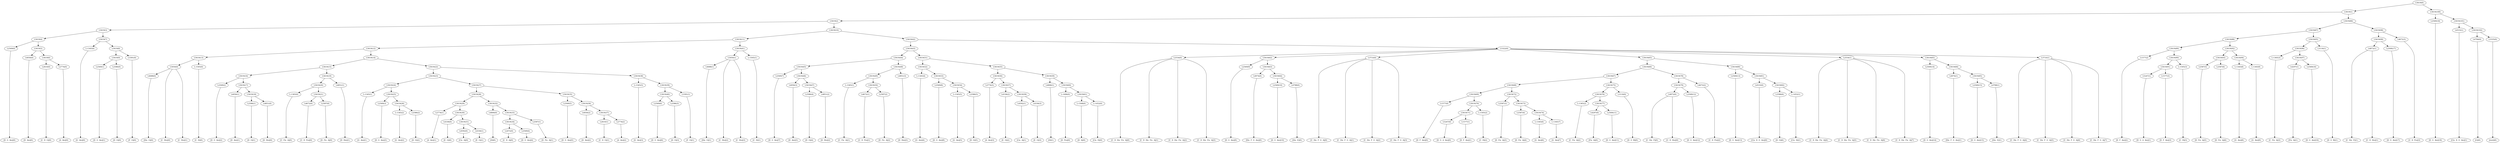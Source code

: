 digraph sample{
"L2569(0)"->"[D  G  Ais](0)"
"L4056(0)"->"[D  Ais](0)"
"L2610(0)"->"[C  D  G](0)"
"L2774(0)"->"[A  Ais](0)"
"L5619(6)"->"L2610(0)"
"L5619(6)"->"L2774(0)"
"L5619(5)"->"L4056(0)"
"L5619(5)"->"L5619(6)"
"L5619(4)"->"L2569(0)"
"L5619(4)"->"L5619(5)"
"L-1345(0)"->"[G  Ais](0)"
"L2569(1)"->"[D  G  Ais](1)"
"L2586(0)"->"[D  G](0)"
"L5619(9)"->"L2569(1)"
"L5619(9)"->"L2586(0)"
"L3391(0)"->"[F  G](0)"
"L5619(8)"->"L5619(9)"
"L5619(8)"->"L3391(0)"
"L5619(7)"->"L-1345(0)"
"L5619(7)"->"L5619(8)"
"L5619(3)"->"L5619(4)"
"L5619(3)"->"L5619(7)"
"L4688(0)"->"[Dis  G](0)"
"L5050(0)"->"[C  Dis](0)"
"L5050(0)"->"L4688(0)"
"L5050(0)"->"[C  Dis](1)"
"L-1505(0)"->"[C  D](0)"
"L5619(13)"->"L5050(0)"
"L5619(13)"->"L-1505(0)"
"L2569(2)"->"[D  G  Ais](2)"
"L4056(1)"->"[D  Ais](1)"
"L2586(1)"->"[D  G](1)"
"L4851(0)"->"[D  Dis](0)"
"L5619(18)"->"L2586(1)"
"L5619(18)"->"L4851(0)"
"L5619(17)"->"L4056(1)"
"L5619(17)"->"L5619(18)"
"L5619(16)"->"L2569(2)"
"L5619(16)"->"L5619(17)"
"L-1365(0)"->"[C  Fis  A](0)"
"L4672(0)"->"[C  D  Fis](0)"
"L2587(0)"->"[D  Fis  A](0)"
"L5619(21)"->"L4672(0)"
"L5619(21)"->"L2587(0)"
"L5619(20)"->"L-1365(0)"
"L5619(20)"->"L5619(21)"
"L4851(1)"->"[D  Dis](1)"
"L5619(19)"->"L5619(20)"
"L5619(19)"->"L4851(1)"
"L5619(15)"->"L5619(16)"
"L5619(15)"->"L5619(19)"
"L-1345(1)"->"[G  Ais](1)"
"L2569(3)"->"[D  G  Ais](3)"
"L-1345(2)"->"[G  Ais](2)"
"L2586(2)"->"[D  G](2)"
"L5619(26)"->"L-1345(2)"
"L5619(26)"->"L2586(2)"
"L5619(25)"->"L2569(3)"
"L5619(25)"->"L5619(26)"
"L5619(24)"->"L-1345(1)"
"L5619(24)"->"L5619(25)"
"L2774(1)"->"[A  Ais](1)"
"L4336(0)"->"[E  G](0)"
"L4592(0)"->"[Cis  A](0)"
"L4336(1)"->"[E  G](1)"
"L5619(31)"->"L4592(0)"
"L5619(31)"->"L4336(1)"
"L5619(30)"->"L4336(0)"
"L5619(30)"->"L5619(31)"
"L5619(29)"->"L2774(1)"
"L5619(29)"->"L5619(30)"
"L4806(0)"->"[D](0)"
"L2472(0)"->"[C  D  A](0)"
"L2569(4)"->"[D  G  Ais](4)"
"L5619(34)"->"L2472(0)"
"L5619(34)"->"L2569(4)"
"L2587(1)"->"[D  Fis  A](1)"
"L5619(33)"->"L5619(34)"
"L5619(33)"->"L2587(1)"
"L5619(32)"->"L4806(0)"
"L5619(32)"->"L5619(33)"
"L5619(28)"->"L5619(29)"
"L5619(28)"->"L5619(32)"
"L2569(5)"->"[D  G  Ais](5)"
"L4056(2)"->"[D  Ais](2)"
"L2610(1)"->"[C  D  G](1)"
"L2774(2)"->"[A  Ais](2)"
"L5619(37)"->"L2610(1)"
"L5619(37)"->"L2774(2)"
"L5619(36)"->"L4056(2)"
"L5619(36)"->"L5619(37)"
"L5619(35)"->"L2569(5)"
"L5619(35)"->"L5619(36)"
"L5619(27)"->"L5619(28)"
"L5619(27)"->"L5619(35)"
"L5619(23)"->"L5619(24)"
"L5619(23)"->"L5619(27)"
"L-1345(3)"->"[G  Ais](3)"
"L2569(6)"->"[D  G  Ais](6)"
"L2586(3)"->"[D  G](3)"
"L5619(40)"->"L2569(6)"
"L5619(40)"->"L2586(3)"
"L3391(1)"->"[F  G](1)"
"L5619(39)"->"L5619(40)"
"L5619(39)"->"L3391(1)"
"L5619(38)"->"L-1345(3)"
"L5619(38)"->"L5619(39)"
"L5619(22)"->"L5619(23)"
"L5619(22)"->"L5619(38)"
"L5619(14)"->"L5619(15)"
"L5619(14)"->"L5619(22)"
"L5619(12)"->"L5619(13)"
"L5619(12)"->"L5619(14)"
"L4688(1)"->"[Dis  G](1)"
"L5050(1)"->"[C  Dis](2)"
"L5050(1)"->"L4688(1)"
"L5050(1)"->"[C  Dis](3)"
"L-1505(1)"->"[C  D](1)"
"L5619(41)"->"L5050(1)"
"L5619(41)"->"L-1505(1)"
"L5619(11)"->"L5619(12)"
"L5619(11)"->"L5619(41)"
"L2569(7)"->"[D  G  Ais](7)"
"L4056(3)"->"[D  Ais](3)"
"L2586(4)"->"[D  G](4)"
"L4851(2)"->"[D  Dis](2)"
"L5619(47)"->"L2586(4)"
"L5619(47)"->"L4851(2)"
"L5619(46)"->"L4056(3)"
"L5619(46)"->"L5619(47)"
"L5619(45)"->"L2569(7)"
"L5619(45)"->"L5619(46)"
"L-1365(1)"->"[C  Fis  A](1)"
"L4672(1)"->"[C  D  Fis](1)"
"L2587(2)"->"[D  Fis  A](2)"
"L5619(50)"->"L4672(1)"
"L5619(50)"->"L2587(2)"
"L5619(49)"->"L-1365(1)"
"L5619(49)"->"L5619(50)"
"L4851(3)"->"[D  Dis](3)"
"L5619(48)"->"L5619(49)"
"L5619(48)"->"L4851(3)"
"L5619(44)"->"L5619(45)"
"L5619(44)"->"L5619(48)"
"L-1345(4)"->"[G  Ais](4)"
"L2569(8)"->"[D  G  Ais](8)"
"L-1345(5)"->"[G  Ais](5)"
"L2586(5)"->"[D  G](5)"
"L5619(54)"->"L-1345(5)"
"L5619(54)"->"L2586(5)"
"L5619(53)"->"L2569(8)"
"L5619(53)"->"L5619(54)"
"L5619(52)"->"L-1345(4)"
"L5619(52)"->"L5619(53)"
"L2774(3)"->"[A  Ais](3)"
"L4336(2)"->"[E  G](2)"
"L4592(1)"->"[Cis  A](1)"
"L4336(3)"->"[E  G](3)"
"L5619(58)"->"L4592(1)"
"L5619(58)"->"L4336(3)"
"L5619(57)"->"L4336(2)"
"L5619(57)"->"L5619(58)"
"L5619(56)"->"L2774(3)"
"L5619(56)"->"L5619(57)"
"L4806(1)"->"[D](1)"
"L-1496(0)"->"[D  Fis](0)"
"L-1568(0)"->"[D  A](0)"
"L-1452(0)"->"[Cis  D](0)"
"L5619(61)"->"L-1568(0)"
"L5619(61)"->"L-1452(0)"
"L5619(60)"->"L-1496(0)"
"L5619(60)"->"L5619(61)"
"L5619(59)"->"L4806(1)"
"L5619(59)"->"L5619(60)"
"L5619(55)"->"L5619(56)"
"L5619(55)"->"L5619(59)"
"L5619(51)"->"L5619(52)"
"L5619(51)"->"L5619(55)"
"L5619(43)"->"L5619(44)"
"L5619(43)"->"L5619(51)"
"L2554(0)"->"[C  D  Dis  Fis  A](0)"
"L2554(0)"->"[C  D  Dis  Fis  A](1)"
"L2554(0)"->"[C  D  Dis  Fis  A](2)"
"L2554(0)"->"[C  D  Dis  Fis  A](3)"
"L2569(9)"->"[D  G  Ais](9)"
"L4974(0)"->"[Dis  F  G  Ais](0)"
"L2569(10)"->"[D  G  Ais](10)"
"L4788(0)"->"[Dis  E](0)"
"L5619(64)"->"L2569(10)"
"L5619(64)"->"L4788(0)"
"L5619(63)"->"L4974(0)"
"L5619(63)"->"L5619(64)"
"L5619(62)"->"L2569(9)"
"L5619(62)"->"L5619(63)"
"L3733(0)"->"[C  Dis  F  G  A](0)"
"L3733(0)"->"[C  Dis  F  G  A](1)"
"L3733(0)"->"[C  Dis  F  G  A](2)"
"L3733(0)"->"[C  Dis  F  G  A](3)"
"L1577(0)"->"[D  F  Ais](0)"
"L5247(0)"->"[D  G  A  Ais](0)"
"L1577(1)"->"[D  F  Ais](1)"
"L5619(71)"->"L5247(0)"
"L5619(71)"->"L1577(1)"
"L-1505(2)"->"[C  D](2)"
"L5619(70)"->"L5619(71)"
"L5619(70)"->"L-1505(2)"
"L5619(69)"->"L1577(0)"
"L5619(69)"->"L5619(70)"
"L2587(3)"->"[D  Fis  A](3)"
"L2587(4)"->"[D  Fis  A](4)"
"L-1345(6)"->"[G  Ais](6)"
"L-1345(7)"->"[G  Ais](7)"
"L5619(74)"->"L-1345(6)"
"L5619(74)"->"L-1345(7)"
"L5619(73)"->"L2587(4)"
"L5619(73)"->"L5619(74)"
"L5619(72)"->"L2587(3)"
"L5619(72)"->"L5619(73)"
"L5619(68)"->"L5619(69)"
"L5619(68)"->"L5619(72)"
"L-1365(2)"->"[C  Fis  A](2)"
"L4297(0)"->"[Fis  A](0)"
"L2569(11)"->"[D  G  Ais](11)"
"L5619(77)"->"L4297(0)"
"L5619(77)"->"L2569(11)"
"L5619(76)"->"L-1365(2)"
"L5619(76)"->"L5619(77)"
"L3116(0)"->"[D  G  B](0)"
"L5619(75)"->"L5619(76)"
"L5619(75)"->"L3116(0)"
"L5619(67)"->"L5619(68)"
"L5619(67)"->"L5619(75)"
"L4872(0)"->"[C  Dis  F](0)"
"L4872(0)"->"[C  D  Dis](0)"
"L2569(12)"->"[D  G  Ais](12)"
"L5619(79)"->"L4872(0)"
"L5619(79)"->"L2569(12)"
"L4672(2)"->"[C  D  Fis](2)"
"L5619(78)"->"L5619(79)"
"L5619(78)"->"L4672(2)"
"L5619(66)"->"L5619(67)"
"L5619(66)"->"L5619(78)"
"L2569(13)"->"[D  G  Ais](13)"
"L4533(0)"->"[Cis  D  G  Ais](0)"
"L2586(6)"->"[D  G](6)"
"L-1452(1)"->"[Cis  D](1)"
"L5619(82)"->"L2586(6)"
"L5619(82)"->"L-1452(1)"
"L5619(81)"->"L4533(0)"
"L5619(81)"->"L5619(82)"
"L5619(80)"->"L2569(13)"
"L5619(80)"->"L5619(81)"
"L5619(65)"->"L5619(66)"
"L5619(65)"->"L5619(80)"
"L2554(1)"->"[C  D  Dis  Fis  A](4)"
"L2554(1)"->"[C  D  Dis  Fis  A](5)"
"L2554(1)"->"[C  D  Dis  Fis  A](6)"
"L2554(1)"->"[C  D  Dis  Fis  A](7)"
"L2569(14)"->"[D  G  Ais](14)"
"L4974(1)"->"[Dis  F  G  Ais](1)"
"L2569(15)"->"[D  G  Ais](15)"
"L4788(1)"->"[Dis  E](1)"
"L5619(85)"->"L2569(15)"
"L5619(85)"->"L4788(1)"
"L5619(84)"->"L4974(1)"
"L5619(84)"->"L5619(85)"
"L5619(83)"->"L2569(14)"
"L5619(83)"->"L5619(84)"
"L3733(1)"->"[C  Dis  F  G  A](4)"
"L3733(1)"->"[C  Dis  F  G  A](5)"
"L3733(1)"->"[C  Dis  F  G  A](6)"
"L3733(1)"->"[C  Dis  F  G  A](7)"
"L5322(0)"->"L2554(0)"
"L5322(0)"->"L5619(62)"
"L5322(0)"->"L3733(0)"
"L5322(0)"->"L5619(65)"
"L5322(0)"->"L2554(1)"
"L5322(0)"->"L5619(83)"
"L5322(0)"->"L3733(1)"
"L5619(42)"->"L5619(43)"
"L5619(42)"->"L5322(0)"
"L5619(10)"->"L5619(11)"
"L5619(10)"->"L5619(42)"
"L5619(2)"->"L5619(3)"
"L5619(2)"->"L5619(10)"
"L1577(2)"->"[D  F  Ais](2)"
"L5247(1)"->"[D  G  A  Ais](1)"
"L1577(3)"->"[D  F  Ais](3)"
"L5619(91)"->"L5247(1)"
"L5619(91)"->"L1577(3)"
"L-1505(3)"->"[C  D](3)"
"L5619(90)"->"L5619(91)"
"L5619(90)"->"L-1505(3)"
"L5619(89)"->"L1577(2)"
"L5619(89)"->"L5619(90)"
"L2587(5)"->"[D  Fis  A](5)"
"L2587(6)"->"[D  Fis  A](6)"
"L5619(93)"->"L2587(5)"
"L5619(93)"->"L2587(6)"
"L-1345(8)"->"[G  Ais](8)"
"L-1345(9)"->"[G  Ais](9)"
"L5619(94)"->"L-1345(8)"
"L5619(94)"->"L-1345(9)"
"L5619(92)"->"L5619(93)"
"L5619(92)"->"L5619(94)"
"L5619(88)"->"L5619(89)"
"L5619(88)"->"L5619(92)"
"L-1365(3)"->"[C  Fis  A](3)"
"L4297(1)"->"[Fis  A](1)"
"L2569(16)"->"[D  G  Ais](16)"
"L5619(97)"->"L4297(1)"
"L5619(97)"->"L2569(16)"
"L5619(96)"->"L-1365(3)"
"L5619(96)"->"L5619(97)"
"L3116(1)"->"[D  G  B](1)"
"L5619(95)"->"L5619(96)"
"L5619(95)"->"L3116(1)"
"L5619(87)"->"L5619(88)"
"L5619(87)"->"L5619(95)"
"L4872(1)"->"[C  Dis  F](1)"
"L4872(1)"->"[C  D  Dis](1)"
"L2569(17)"->"[D  G  Ais](17)"
"L5619(99)"->"L4872(1)"
"L5619(99)"->"L2569(17)"
"L4672(3)"->"[C  D  Fis](3)"
"L5619(98)"->"L5619(99)"
"L5619(98)"->"L4672(3)"
"L5619(86)"->"L5619(87)"
"L5619(86)"->"L5619(98)"
"L5619(1)"->"L5619(2)"
"L5619(1)"->"L5619(86)"
"L2569(18)"->"[D  G  Ais](18)"
"L4533(1)"->"[Cis  D  G  Ais](1)"
"L4794(0)"->"[G](0)"
"L3335(0)"->"[rest](0)"
"L5619(102)"->"L4794(0)"
"L5619(102)"->"L3335(0)"
"L5619(101)"->"L4533(1)"
"L5619(101)"->"L5619(102)"
"L5619(100)"->"L2569(18)"
"L5619(100)"->"L5619(101)"
"L5619(0)"->"L5619(1)"
"L5619(0)"->"L5619(100)"
{rank = min; "L5619(0)"}
{rank = same; "L5619(1)"; "L5619(100)";}
{rank = same; "L5619(2)"; "L5619(86)"; "L2569(18)"; "L5619(101)";}
{rank = same; "L5619(3)"; "L5619(10)"; "L5619(87)"; "L5619(98)"; "L4533(1)"; "L5619(102)";}
{rank = same; "L5619(4)"; "L5619(7)"; "L5619(11)"; "L5619(42)"; "L5619(88)"; "L5619(95)"; "L5619(99)"; "L4672(3)"; "L4794(0)"; "L3335(0)";}
{rank = same; "L2569(0)"; "L5619(5)"; "L-1345(0)"; "L5619(8)"; "L5619(12)"; "L5619(41)"; "L5619(43)"; "L5322(0)"; "L5619(89)"; "L5619(92)"; "L5619(96)"; "L3116(1)"; "L4872(1)"; "L2569(17)";}
{rank = same; "L4056(0)"; "L5619(6)"; "L5619(9)"; "L3391(0)"; "L5619(13)"; "L5619(14)"; "L5050(1)"; "L-1505(1)"; "L5619(44)"; "L5619(51)"; "L2554(0)"; "L5619(62)"; "L3733(0)"; "L5619(65)"; "L2554(1)"; "L5619(83)"; "L3733(1)"; "L1577(2)"; "L5619(90)"; "L5619(93)"; "L5619(94)"; "L-1365(3)"; "L5619(97)";}
{rank = same; "L2610(0)"; "L2774(0)"; "L2569(1)"; "L2586(0)"; "L5050(0)"; "L-1505(0)"; "L5619(15)"; "L5619(22)"; "L4688(1)"; "L5619(45)"; "L5619(48)"; "L5619(52)"; "L5619(55)"; "L2569(9)"; "L5619(63)"; "L5619(66)"; "L5619(80)"; "L2569(14)"; "L5619(84)"; "L5619(91)"; "L-1505(3)"; "L2587(5)"; "L2587(6)"; "L-1345(8)"; "L-1345(9)"; "L4297(1)"; "L2569(16)";}
{rank = same; "L4688(0)"; "L5619(16)"; "L5619(19)"; "L5619(23)"; "L5619(38)"; "L2569(7)"; "L5619(46)"; "L5619(49)"; "L4851(3)"; "L-1345(4)"; "L5619(53)"; "L5619(56)"; "L5619(59)"; "L4974(0)"; "L5619(64)"; "L5619(67)"; "L5619(78)"; "L2569(13)"; "L5619(81)"; "L4974(1)"; "L5619(85)"; "L5247(1)"; "L1577(3)";}
{rank = same; "L2569(2)"; "L5619(17)"; "L5619(20)"; "L4851(1)"; "L5619(24)"; "L5619(27)"; "L-1345(3)"; "L5619(39)"; "L4056(3)"; "L5619(47)"; "L-1365(1)"; "L5619(50)"; "L2569(8)"; "L5619(54)"; "L2774(3)"; "L5619(57)"; "L4806(1)"; "L5619(60)"; "L2569(10)"; "L4788(0)"; "L5619(68)"; "L5619(75)"; "L5619(79)"; "L4672(2)"; "L4533(0)"; "L5619(82)"; "L2569(15)"; "L4788(1)";}
{rank = same; "L4056(1)"; "L5619(18)"; "L-1365(0)"; "L5619(21)"; "L-1345(1)"; "L5619(25)"; "L5619(28)"; "L5619(35)"; "L5619(40)"; "L3391(1)"; "L2586(4)"; "L4851(2)"; "L4672(1)"; "L2587(2)"; "L-1345(5)"; "L2586(5)"; "L4336(2)"; "L5619(58)"; "L-1496(0)"; "L5619(61)"; "L5619(69)"; "L5619(72)"; "L5619(76)"; "L3116(0)"; "L4872(0)"; "L2569(12)"; "L2586(6)"; "L-1452(1)";}
{rank = same; "L2586(1)"; "L4851(0)"; "L4672(0)"; "L2587(0)"; "L2569(3)"; "L5619(26)"; "L5619(29)"; "L5619(32)"; "L2569(5)"; "L5619(36)"; "L2569(6)"; "L2586(3)"; "L4592(1)"; "L4336(3)"; "L-1568(0)"; "L-1452(0)"; "L1577(0)"; "L5619(70)"; "L2587(3)"; "L5619(73)"; "L-1365(2)"; "L5619(77)";}
{rank = same; "L-1345(2)"; "L2586(2)"; "L2774(1)"; "L5619(30)"; "L4806(0)"; "L5619(33)"; "L4056(2)"; "L5619(37)"; "L5619(71)"; "L-1505(2)"; "L2587(4)"; "L5619(74)"; "L4297(0)"; "L2569(11)";}
{rank = same; "L4336(0)"; "L5619(31)"; "L5619(34)"; "L2587(1)"; "L2610(1)"; "L2774(2)"; "L5247(0)"; "L1577(1)"; "L-1345(6)"; "L-1345(7)";}
{rank = same; "L4592(0)"; "L4336(1)"; "L2472(0)"; "L2569(4)";}
{rank = max; "[A  Ais](0)"; "[A  Ais](1)"; "[A  Ais](2)"; "[A  Ais](3)"; "[C  D  A](0)"; "[C  D  Dis  Fis  A](0)"; "[C  D  Dis  Fis  A](1)"; "[C  D  Dis  Fis  A](2)"; "[C  D  Dis  Fis  A](3)"; "[C  D  Dis  Fis  A](4)"; "[C  D  Dis  Fis  A](5)"; "[C  D  Dis  Fis  A](6)"; "[C  D  Dis  Fis  A](7)"; "[C  D  Dis](0)"; "[C  D  Dis](1)"; "[C  D  Fis](0)"; "[C  D  Fis](1)"; "[C  D  Fis](2)"; "[C  D  Fis](3)"; "[C  D  G](0)"; "[C  D  G](1)"; "[C  D](0)"; "[C  D](1)"; "[C  D](2)"; "[C  D](3)"; "[C  Dis  F  G  A](0)"; "[C  Dis  F  G  A](1)"; "[C  Dis  F  G  A](2)"; "[C  Dis  F  G  A](3)"; "[C  Dis  F  G  A](4)"; "[C  Dis  F  G  A](5)"; "[C  Dis  F  G  A](6)"; "[C  Dis  F  G  A](7)"; "[C  Dis  F](0)"; "[C  Dis  F](1)"; "[C  Dis](0)"; "[C  Dis](1)"; "[C  Dis](2)"; "[C  Dis](3)"; "[C  Fis  A](0)"; "[C  Fis  A](1)"; "[C  Fis  A](2)"; "[C  Fis  A](3)"; "[Cis  A](0)"; "[Cis  A](1)"; "[Cis  D  G  Ais](0)"; "[Cis  D  G  Ais](1)"; "[Cis  D](0)"; "[Cis  D](1)"; "[D  A](0)"; "[D  Ais](0)"; "[D  Ais](1)"; "[D  Ais](2)"; "[D  Ais](3)"; "[D  Dis](0)"; "[D  Dis](1)"; "[D  Dis](2)"; "[D  Dis](3)"; "[D  F  Ais](0)"; "[D  F  Ais](1)"; "[D  F  Ais](2)"; "[D  F  Ais](3)"; "[D  Fis  A](0)"; "[D  Fis  A](1)"; "[D  Fis  A](2)"; "[D  Fis  A](3)"; "[D  Fis  A](4)"; "[D  Fis  A](5)"; "[D  Fis  A](6)"; "[D  Fis](0)"; "[D  G  A  Ais](0)"; "[D  G  A  Ais](1)"; "[D  G  Ais](0)"; "[D  G  Ais](1)"; "[D  G  Ais](10)"; "[D  G  Ais](11)"; "[D  G  Ais](12)"; "[D  G  Ais](13)"; "[D  G  Ais](14)"; "[D  G  Ais](15)"; "[D  G  Ais](16)"; "[D  G  Ais](17)"; "[D  G  Ais](18)"; "[D  G  Ais](2)"; "[D  G  Ais](3)"; "[D  G  Ais](4)"; "[D  G  Ais](5)"; "[D  G  Ais](6)"; "[D  G  Ais](7)"; "[D  G  Ais](8)"; "[D  G  Ais](9)"; "[D  G  B](0)"; "[D  G  B](1)"; "[D  G](0)"; "[D  G](1)"; "[D  G](2)"; "[D  G](3)"; "[D  G](4)"; "[D  G](5)"; "[D  G](6)"; "[D](0)"; "[D](1)"; "[Dis  E](0)"; "[Dis  E](1)"; "[Dis  F  G  Ais](0)"; "[Dis  F  G  Ais](1)"; "[Dis  G](0)"; "[Dis  G](1)"; "[E  G](0)"; "[E  G](1)"; "[E  G](2)"; "[E  G](3)"; "[F  G](0)"; "[F  G](1)"; "[Fis  A](0)"; "[Fis  A](1)"; "[G  Ais](0)"; "[G  Ais](1)"; "[G  Ais](2)"; "[G  Ais](3)"; "[G  Ais](4)"; "[G  Ais](5)"; "[G  Ais](6)"; "[G  Ais](7)"; "[G  Ais](8)"; "[G  Ais](9)"; "[G](0)"; "[rest](0)";}
}